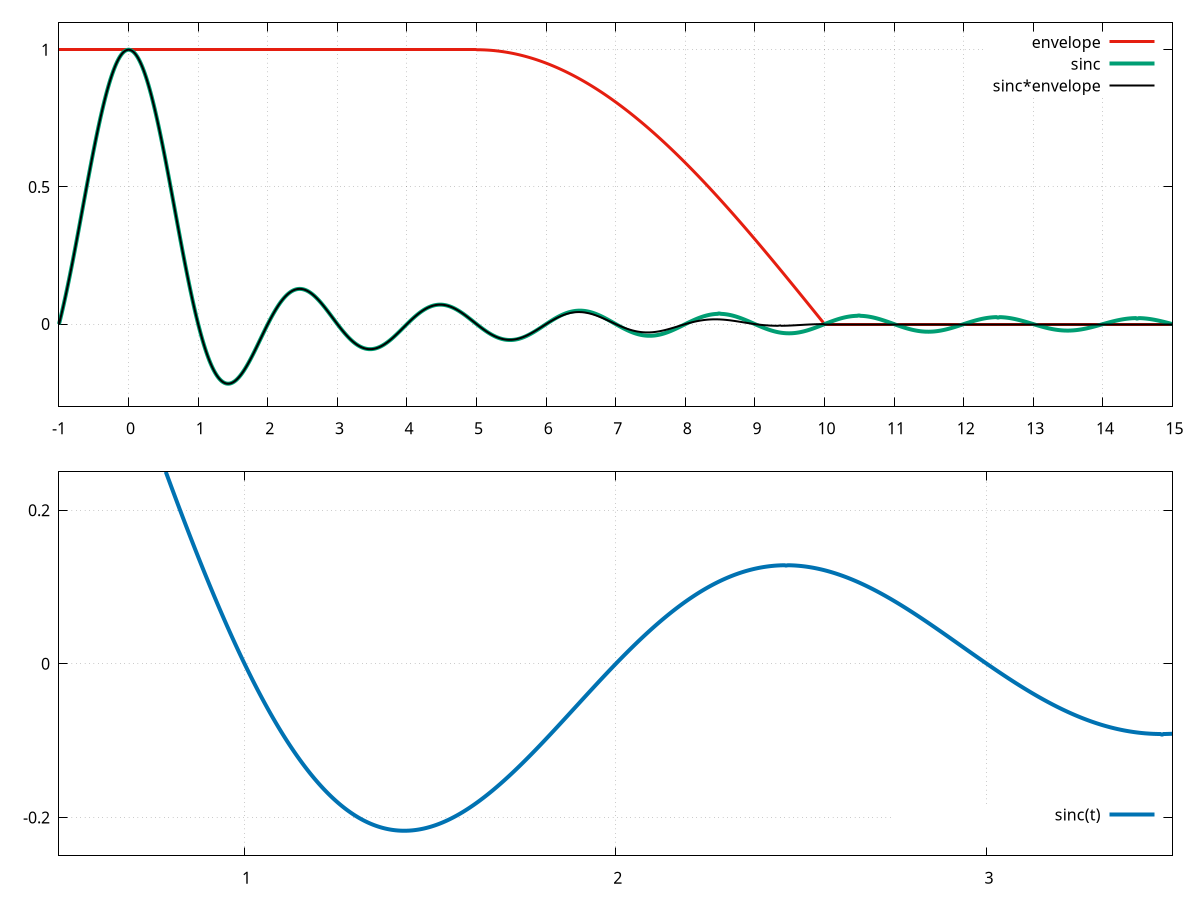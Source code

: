 set term pngcairo
set output "sinc_envelope.png"

set grid
set samples 1000
set xtics 1
sinc(x) = (x!=0)?(sin(pi*x)/(pi*x)):1

envelope(x,max)=(x<max/2.0)?(1.0):(x>max)?0:(cos(pi*(x/max-0.5)))


set multiplot layout 2,1

set ytics 0.5
plot[-1:15][-0.3:1.1] \
	envelope(x,10) lw 3 lt 7 title "envelope" ,\
	sinc(x)                lw 4 lt 2 title "sinc",\
	sinc(x)*envelope(x,10) lw 2 lt 3 lc black title "sinc*envelope"

set ytics 0.2
set key bottom right
plot[0.5:3.5][-0.25:0.25] \
	sinc(x) lw 4 lt 6                    title "sinc(t)",              \
	"compare.dat" using 1:3 w l lw 3 lc black dt '-' title "optimized approximation"

unset multiplot